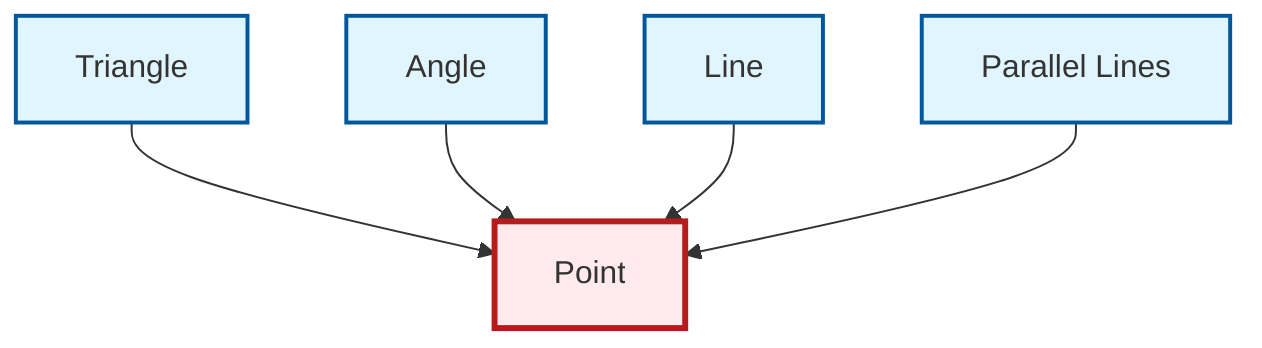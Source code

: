 graph TD
    classDef definition fill:#e1f5fe,stroke:#01579b,stroke-width:2px
    classDef theorem fill:#f3e5f5,stroke:#4a148c,stroke-width:2px
    classDef axiom fill:#fff3e0,stroke:#e65100,stroke-width:2px
    classDef example fill:#e8f5e9,stroke:#1b5e20,stroke-width:2px
    classDef current fill:#ffebee,stroke:#b71c1c,stroke-width:3px
    def-line["Line"]:::definition
    def-triangle["Triangle"]:::definition
    def-angle["Angle"]:::definition
    def-parallel["Parallel Lines"]:::definition
    def-point["Point"]:::definition
    def-triangle --> def-point
    def-angle --> def-point
    def-line --> def-point
    def-parallel --> def-point
    class def-point current